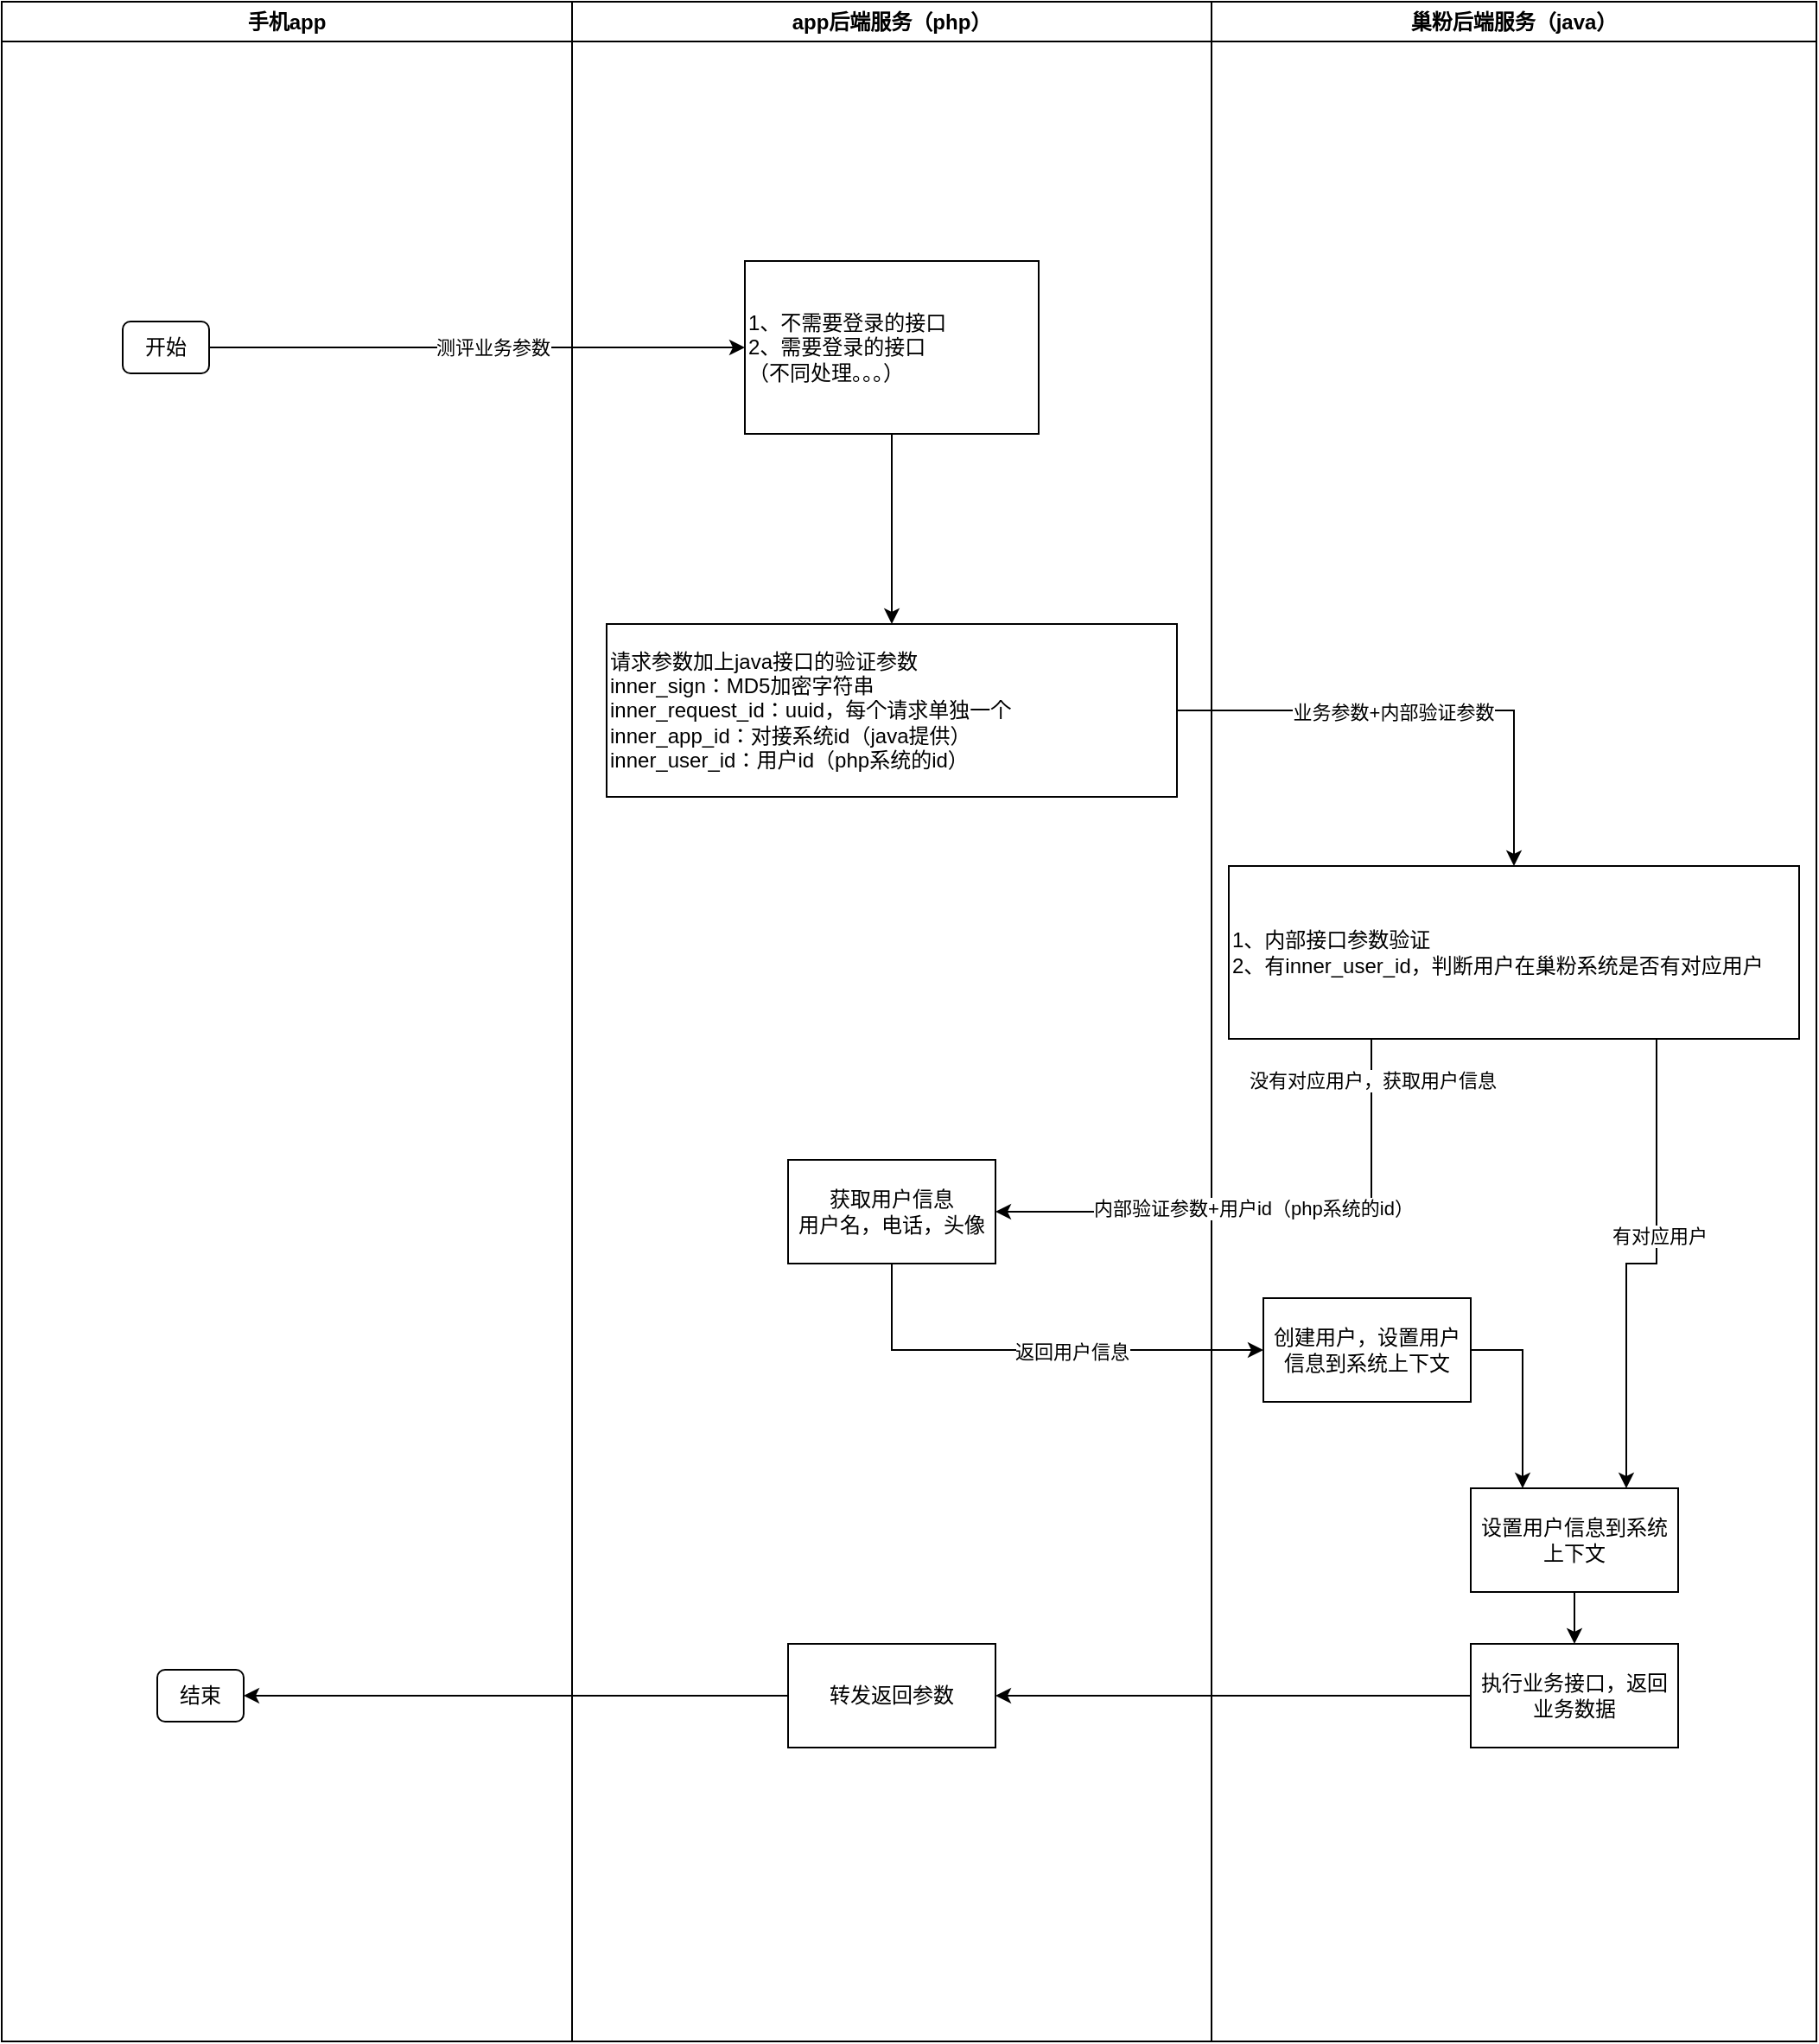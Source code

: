 <mxfile version="21.3.7" type="github">
  <diagram name="第 1 页" id="WebCkufQsr-PPfxd4ha9">
    <mxGraphModel dx="2166" dy="1184" grid="1" gridSize="10" guides="1" tooltips="1" connect="1" arrows="1" fold="1" page="1" pageScale="1" pageWidth="2339" pageHeight="3300" math="0" shadow="0">
      <root>
        <mxCell id="0" />
        <mxCell id="1" parent="0" />
        <mxCell id="7-bEAcDkT0EXlVhwydNP-1" value="手机app" style="swimlane;whiteSpace=wrap;html=1;" vertex="1" parent="1">
          <mxGeometry x="160" y="90" width="330" height="1180" as="geometry" />
        </mxCell>
        <mxCell id="7-bEAcDkT0EXlVhwydNP-7" value="开始" style="rounded=1;whiteSpace=wrap;html=1;" vertex="1" parent="7-bEAcDkT0EXlVhwydNP-1">
          <mxGeometry x="70" y="185" width="50" height="30" as="geometry" />
        </mxCell>
        <mxCell id="7-bEAcDkT0EXlVhwydNP-30" value="结束" style="rounded=1;whiteSpace=wrap;html=1;" vertex="1" parent="7-bEAcDkT0EXlVhwydNP-1">
          <mxGeometry x="90" y="965" width="50" height="30" as="geometry" />
        </mxCell>
        <mxCell id="7-bEAcDkT0EXlVhwydNP-3" value="app后端服务（php）" style="swimlane;whiteSpace=wrap;html=1;" vertex="1" parent="1">
          <mxGeometry x="490" y="90" width="370" height="1180" as="geometry" />
        </mxCell>
        <mxCell id="7-bEAcDkT0EXlVhwydNP-8" value="1、不需要登录的接口&lt;br&gt;2、需要登录的接口&lt;br&gt;（不同处理。。。）" style="rounded=0;whiteSpace=wrap;html=1;align=left;" vertex="1" parent="7-bEAcDkT0EXlVhwydNP-3">
          <mxGeometry x="100" y="150" width="170" height="100" as="geometry" />
        </mxCell>
        <mxCell id="7-bEAcDkT0EXlVhwydNP-12" value="请求参数加上java接口的验证参数&lt;br&gt;inner_sign：MD5加密字符串&lt;br&gt;inner_request_id：uuid，每个请求单独一个&lt;br&gt;inner_app_id：对接系统id（java提供）&lt;br&gt;inner_user_id：用户id（php系统的id）" style="rounded=0;whiteSpace=wrap;html=1;align=left;" vertex="1" parent="7-bEAcDkT0EXlVhwydNP-3">
          <mxGeometry x="20" y="360" width="330" height="100" as="geometry" />
        </mxCell>
        <mxCell id="7-bEAcDkT0EXlVhwydNP-13" value="" style="endArrow=classic;html=1;rounded=0;exitX=0.5;exitY=1;exitDx=0;exitDy=0;entryX=0.5;entryY=0;entryDx=0;entryDy=0;" edge="1" parent="7-bEAcDkT0EXlVhwydNP-3" source="7-bEAcDkT0EXlVhwydNP-8" target="7-bEAcDkT0EXlVhwydNP-12">
          <mxGeometry width="50" height="50" relative="1" as="geometry">
            <mxPoint x="190" y="270" as="sourcePoint" />
            <mxPoint x="240" y="220" as="targetPoint" />
          </mxGeometry>
        </mxCell>
        <mxCell id="7-bEAcDkT0EXlVhwydNP-16" value="获取用户信息&lt;br&gt;用户名，电话，头像" style="rounded=0;whiteSpace=wrap;html=1;" vertex="1" parent="7-bEAcDkT0EXlVhwydNP-3">
          <mxGeometry x="125" y="670" width="120" height="60" as="geometry" />
        </mxCell>
        <mxCell id="7-bEAcDkT0EXlVhwydNP-28" value="转发返回参数" style="rounded=0;whiteSpace=wrap;html=1;" vertex="1" parent="7-bEAcDkT0EXlVhwydNP-3">
          <mxGeometry x="125" y="950" width="120" height="60" as="geometry" />
        </mxCell>
        <mxCell id="7-bEAcDkT0EXlVhwydNP-4" value="巢粉后端服务（java）" style="swimlane;whiteSpace=wrap;html=1;" vertex="1" parent="1">
          <mxGeometry x="860" y="90" width="350" height="1180" as="geometry" />
        </mxCell>
        <mxCell id="7-bEAcDkT0EXlVhwydNP-34" style="edgeStyle=orthogonalEdgeStyle;rounded=0;orthogonalLoop=1;jettySize=auto;html=1;exitX=0.75;exitY=1;exitDx=0;exitDy=0;entryX=0.75;entryY=0;entryDx=0;entryDy=0;" edge="1" parent="7-bEAcDkT0EXlVhwydNP-4" source="7-bEAcDkT0EXlVhwydNP-14" target="7-bEAcDkT0EXlVhwydNP-33">
          <mxGeometry relative="1" as="geometry" />
        </mxCell>
        <mxCell id="7-bEAcDkT0EXlVhwydNP-36" value="有对应用户" style="edgeLabel;html=1;align=center;verticalAlign=middle;resizable=0;points=[];" vertex="1" connectable="0" parent="7-bEAcDkT0EXlVhwydNP-34">
          <mxGeometry x="-0.177" y="1" relative="1" as="geometry">
            <mxPoint as="offset" />
          </mxGeometry>
        </mxCell>
        <mxCell id="7-bEAcDkT0EXlVhwydNP-14" value="1、内部接口参数验证&lt;br&gt;2、有inner_user_id，判断用户在巢粉系统是否有对应用户" style="rounded=0;whiteSpace=wrap;html=1;align=left;" vertex="1" parent="7-bEAcDkT0EXlVhwydNP-4">
          <mxGeometry x="10" y="500" width="330" height="100" as="geometry" />
        </mxCell>
        <mxCell id="7-bEAcDkT0EXlVhwydNP-37" style="edgeStyle=orthogonalEdgeStyle;rounded=0;orthogonalLoop=1;jettySize=auto;html=1;exitX=1;exitY=0.5;exitDx=0;exitDy=0;entryX=0.25;entryY=0;entryDx=0;entryDy=0;" edge="1" parent="7-bEAcDkT0EXlVhwydNP-4" source="7-bEAcDkT0EXlVhwydNP-23" target="7-bEAcDkT0EXlVhwydNP-33">
          <mxGeometry relative="1" as="geometry" />
        </mxCell>
        <mxCell id="7-bEAcDkT0EXlVhwydNP-23" value="创建用户，设置用户信息到系统上下文" style="rounded=0;whiteSpace=wrap;html=1;" vertex="1" parent="7-bEAcDkT0EXlVhwydNP-4">
          <mxGeometry x="30" y="750" width="120" height="60" as="geometry" />
        </mxCell>
        <mxCell id="7-bEAcDkT0EXlVhwydNP-26" value="执行业务接口，返回业务数据" style="rounded=0;whiteSpace=wrap;html=1;" vertex="1" parent="7-bEAcDkT0EXlVhwydNP-4">
          <mxGeometry x="150" y="950" width="120" height="60" as="geometry" />
        </mxCell>
        <mxCell id="7-bEAcDkT0EXlVhwydNP-35" style="edgeStyle=orthogonalEdgeStyle;rounded=0;orthogonalLoop=1;jettySize=auto;html=1;exitX=0.5;exitY=1;exitDx=0;exitDy=0;entryX=0.5;entryY=0;entryDx=0;entryDy=0;" edge="1" parent="7-bEAcDkT0EXlVhwydNP-4" source="7-bEAcDkT0EXlVhwydNP-33" target="7-bEAcDkT0EXlVhwydNP-26">
          <mxGeometry relative="1" as="geometry" />
        </mxCell>
        <mxCell id="7-bEAcDkT0EXlVhwydNP-33" value="设置用户信息到系统上下文" style="rounded=0;whiteSpace=wrap;html=1;" vertex="1" parent="7-bEAcDkT0EXlVhwydNP-4">
          <mxGeometry x="150" y="860" width="120" height="60" as="geometry" />
        </mxCell>
        <mxCell id="7-bEAcDkT0EXlVhwydNP-9" value="" style="endArrow=classic;html=1;rounded=0;exitX=1;exitY=0.5;exitDx=0;exitDy=0;entryX=0;entryY=0.5;entryDx=0;entryDy=0;" edge="1" parent="1" source="7-bEAcDkT0EXlVhwydNP-7" target="7-bEAcDkT0EXlVhwydNP-8">
          <mxGeometry width="50" height="50" relative="1" as="geometry">
            <mxPoint x="500" y="395" as="sourcePoint" />
            <mxPoint x="550" y="345" as="targetPoint" />
          </mxGeometry>
        </mxCell>
        <mxCell id="7-bEAcDkT0EXlVhwydNP-11" value="测评业务参数" style="edgeLabel;html=1;align=center;verticalAlign=middle;resizable=0;points=[];" vertex="1" connectable="0" parent="7-bEAcDkT0EXlVhwydNP-9">
          <mxGeometry x="0.056" relative="1" as="geometry">
            <mxPoint as="offset" />
          </mxGeometry>
        </mxCell>
        <mxCell id="7-bEAcDkT0EXlVhwydNP-15" style="edgeStyle=orthogonalEdgeStyle;rounded=0;orthogonalLoop=1;jettySize=auto;html=1;exitX=1;exitY=0.5;exitDx=0;exitDy=0;entryX=0.5;entryY=0;entryDx=0;entryDy=0;" edge="1" parent="1" source="7-bEAcDkT0EXlVhwydNP-12" target="7-bEAcDkT0EXlVhwydNP-14">
          <mxGeometry relative="1" as="geometry" />
        </mxCell>
        <mxCell id="7-bEAcDkT0EXlVhwydNP-18" value="业务参数+内部验证参数" style="edgeLabel;html=1;align=center;verticalAlign=middle;resizable=0;points=[];" vertex="1" connectable="0" parent="7-bEAcDkT0EXlVhwydNP-15">
          <mxGeometry x="-0.128" y="-1" relative="1" as="geometry">
            <mxPoint as="offset" />
          </mxGeometry>
        </mxCell>
        <mxCell id="7-bEAcDkT0EXlVhwydNP-17" style="edgeStyle=orthogonalEdgeStyle;rounded=0;orthogonalLoop=1;jettySize=auto;html=1;exitX=0.25;exitY=1;exitDx=0;exitDy=0;entryX=1;entryY=0.5;entryDx=0;entryDy=0;" edge="1" parent="1" source="7-bEAcDkT0EXlVhwydNP-14" target="7-bEAcDkT0EXlVhwydNP-16">
          <mxGeometry relative="1" as="geometry" />
        </mxCell>
        <mxCell id="7-bEAcDkT0EXlVhwydNP-21" value="没有对应用户，获取用户信息" style="edgeLabel;html=1;align=center;verticalAlign=middle;resizable=0;points=[];" vertex="1" connectable="0" parent="7-bEAcDkT0EXlVhwydNP-17">
          <mxGeometry x="-0.852" relative="1" as="geometry">
            <mxPoint as="offset" />
          </mxGeometry>
        </mxCell>
        <mxCell id="7-bEAcDkT0EXlVhwydNP-22" value="内部验证参数+用户id（php系统的id）" style="edgeLabel;html=1;align=center;verticalAlign=middle;resizable=0;points=[];" vertex="1" connectable="0" parent="7-bEAcDkT0EXlVhwydNP-17">
          <mxGeometry x="0.062" y="-2" relative="1" as="geometry">
            <mxPoint as="offset" />
          </mxGeometry>
        </mxCell>
        <mxCell id="7-bEAcDkT0EXlVhwydNP-24" style="edgeStyle=orthogonalEdgeStyle;rounded=0;orthogonalLoop=1;jettySize=auto;html=1;exitX=0.5;exitY=1;exitDx=0;exitDy=0;entryX=0;entryY=0.5;entryDx=0;entryDy=0;" edge="1" parent="1" source="7-bEAcDkT0EXlVhwydNP-16" target="7-bEAcDkT0EXlVhwydNP-23">
          <mxGeometry relative="1" as="geometry" />
        </mxCell>
        <mxCell id="7-bEAcDkT0EXlVhwydNP-25" value="返回用户信息" style="edgeLabel;html=1;align=center;verticalAlign=middle;resizable=0;points=[];" vertex="1" connectable="0" parent="7-bEAcDkT0EXlVhwydNP-24">
          <mxGeometry x="0.16" y="-1" relative="1" as="geometry">
            <mxPoint as="offset" />
          </mxGeometry>
        </mxCell>
        <mxCell id="7-bEAcDkT0EXlVhwydNP-29" style="edgeStyle=orthogonalEdgeStyle;rounded=0;orthogonalLoop=1;jettySize=auto;html=1;exitX=0;exitY=0.5;exitDx=0;exitDy=0;entryX=1;entryY=0.5;entryDx=0;entryDy=0;" edge="1" parent="1" source="7-bEAcDkT0EXlVhwydNP-26" target="7-bEAcDkT0EXlVhwydNP-28">
          <mxGeometry relative="1" as="geometry" />
        </mxCell>
        <mxCell id="7-bEAcDkT0EXlVhwydNP-31" style="edgeStyle=orthogonalEdgeStyle;rounded=0;orthogonalLoop=1;jettySize=auto;html=1;exitX=0;exitY=0.5;exitDx=0;exitDy=0;entryX=1;entryY=0.5;entryDx=0;entryDy=0;" edge="1" parent="1" source="7-bEAcDkT0EXlVhwydNP-28" target="7-bEAcDkT0EXlVhwydNP-30">
          <mxGeometry relative="1" as="geometry" />
        </mxCell>
      </root>
    </mxGraphModel>
  </diagram>
</mxfile>

